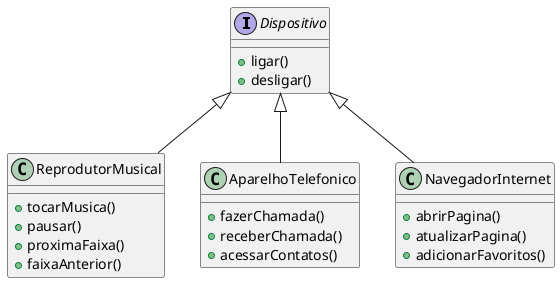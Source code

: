 // Esquema simples de UML para o curso DIO 

@startuml
interface Dispositivo{
    +ligar()
    +desligar()
}

class ReprodutorMusical{
    +tocarMusica()
    +pausar()
    +proximaFaixa()
    +faixaAnterior()
}

class AparelhoTelefonico{
    +fazerChamada()
    +receberChamada()
    +acessarContatos()
}

class NavegadorInternet{
    +abrirPagina()
    +atualizarPagina()
    +adicionarFavoritos()
}

Dispositivo <|-- ReprodutorMusical
Dispositivo <|-- AparelhoTelefonico
Dispositivo <|-- NavegadorInternet
@enduml